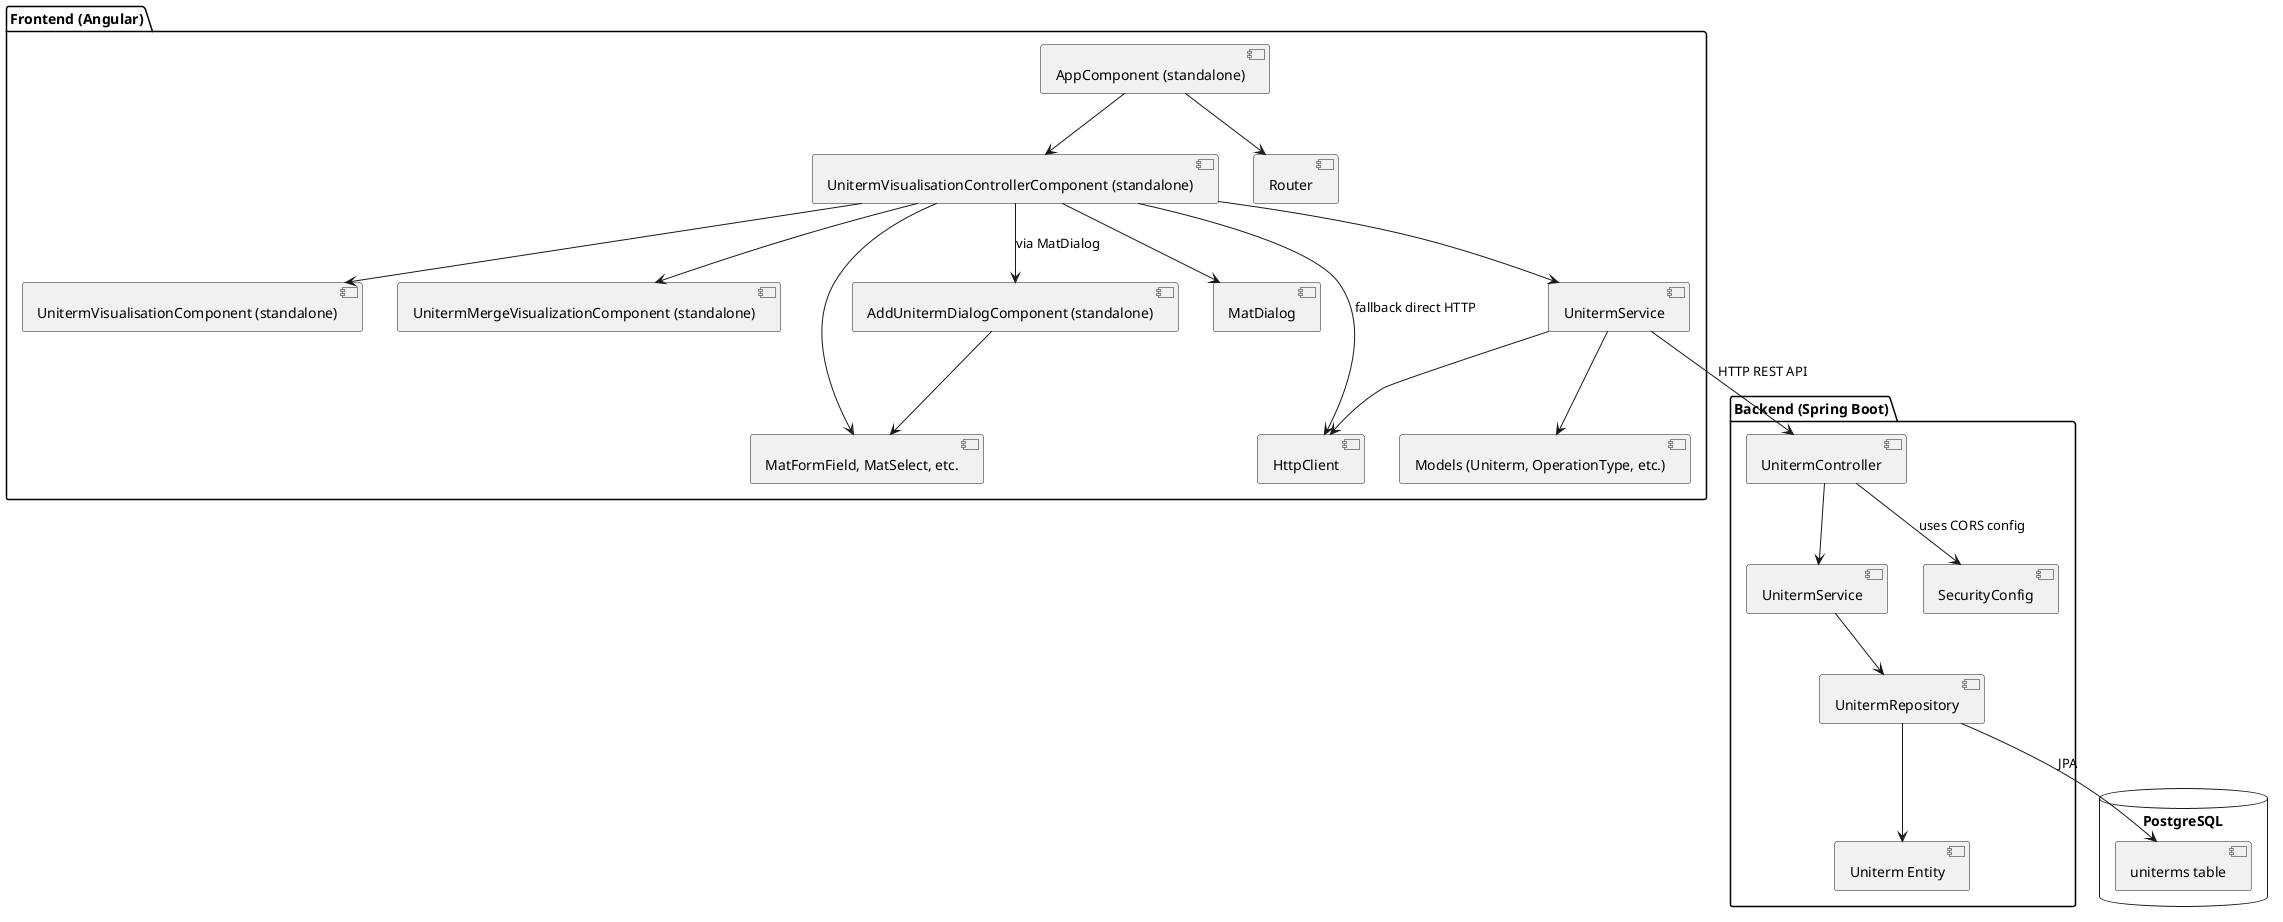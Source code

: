 @startuml
package "Frontend (Angular)" {
  [AppComponent (standalone)] as AppComp
  [UnitermVisualisationControllerComponent (standalone)] as VisControllerComp
  [UnitermVisualisationComponent (standalone)] as VisComp
  [UnitermMergeVisualizationComponent (standalone)] as MergeVisComp
  [AddUnitermDialogComponent (standalone)] as AddDialogComp
  [UnitermService] as UnitermSvc
  [Models (Uniterm, OperationType, etc.)] as Models
  [MatDialog] as MatDialog
  [MatFormField, MatSelect, etc.] as MatComponents
  [HttpClient] as HttpClient
  [Router] as Router
  
  AppComp --> Router
  AppComp --> VisControllerComp
  VisControllerComp --> VisComp
  VisControllerComp --> MergeVisComp
  VisControllerComp --> AddDialogComp : "via MatDialog"
  VisControllerComp --> UnitermSvc
  VisControllerComp --> HttpClient : "fallback direct HTTP"
  VisControllerComp --> MatComponents
  AddDialogComp --> MatComponents
  UnitermSvc --> HttpClient
  UnitermSvc --> Models
  VisControllerComp --> MatDialog
}
 
package "Backend (Spring Boot)" {
  [UnitermController] as UnitermCtrl
  [UnitermService] as UnitermSvcBE
  [UnitermRepository] as UnitermRepo
  [SecurityConfig] as SecConfig
  [Uniterm Entity] as UnitermEntity
  
  UnitermCtrl --> UnitermSvcBE
  UnitermSvcBE --> UnitermRepo
  UnitermRepo --> UnitermEntity
  UnitermCtrl --> SecConfig : "uses CORS config"
}

database "PostgreSQL" {
  [uniterms table] as DB
}

UnitermSvc --> UnitermCtrl : "HTTP REST API"
UnitermRepo --> DB : "JPA"

@enduml